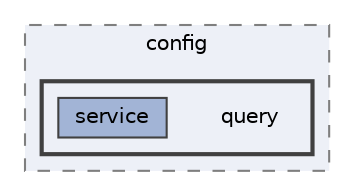 digraph "repository/core/src/test/java/com/sterlite/cal/config/query"
{
 // LATEX_PDF_SIZE
  bgcolor="transparent";
  edge [fontname=Helvetica,fontsize=10,labelfontname=Helvetica,labelfontsize=10];
  node [fontname=Helvetica,fontsize=10,shape=box,height=0.2,width=0.4];
  compound=true
  subgraph clusterdir_9c77dc95bbb2d5bdeaff04b499198cd5 {
    graph [ bgcolor="#edf0f7", pencolor="grey50", label="config", fontname=Helvetica,fontsize=10 style="filled,dashed", URL="dir_9c77dc95bbb2d5bdeaff04b499198cd5.html",tooltip=""]
  subgraph clusterdir_783766a853cee5b4542ccfc7bb713fe6 {
    graph [ bgcolor="#edf0f7", pencolor="grey25", label="", fontname=Helvetica,fontsize=10 style="filled,bold", URL="dir_783766a853cee5b4542ccfc7bb713fe6.html",tooltip=""]
    dir_783766a853cee5b4542ccfc7bb713fe6 [shape=plaintext, label="query"];
  dir_ed62d6aeb6efb149a5b1420c86a48221 [label="service", fillcolor="#a2b4d6", color="grey25", style="filled", URL="dir_ed62d6aeb6efb149a5b1420c86a48221.html",tooltip=""];
  }
  }
}
